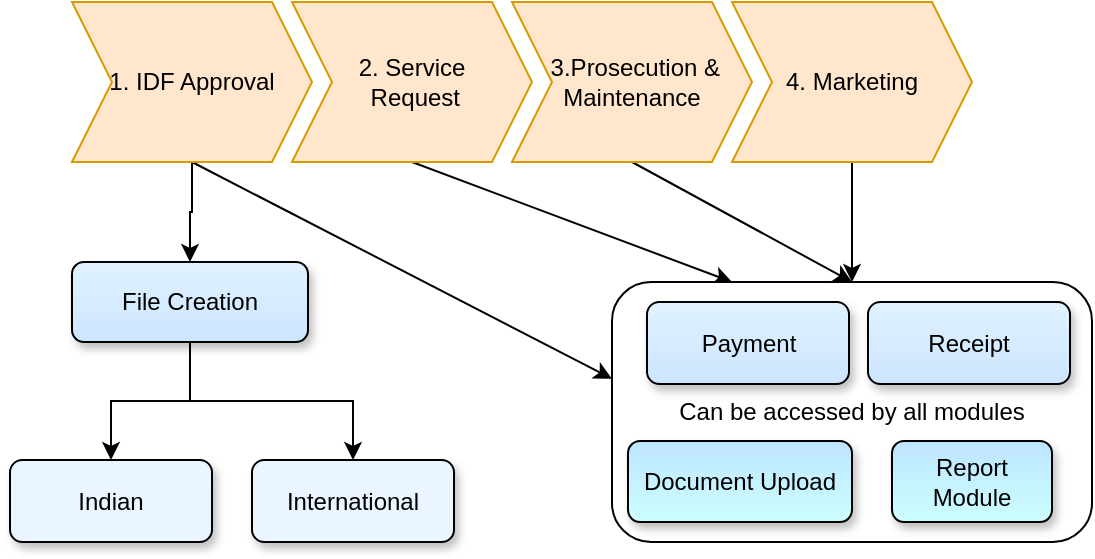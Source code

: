 <mxfile version="13.7.4" type="github">
  <diagram id="lS6FSEpfENNUidl8pgp0" name="Page-1">
    <mxGraphModel dx="1038" dy="531" grid="1" gridSize="10" guides="1" tooltips="1" connect="1" arrows="1" fold="1" page="1" pageScale="1" pageWidth="850" pageHeight="1100" math="0" shadow="0">
      <root>
        <mxCell id="0" />
        <mxCell id="1" parent="0" />
        <mxCell id="kxp2x3skO5f2kSs0l1-3-11" value="" style="edgeStyle=orthogonalEdgeStyle;rounded=0;orthogonalLoop=1;jettySize=auto;html=1;" edge="1" parent="1" source="kxp2x3skO5f2kSs0l1-3-2" target="kxp2x3skO5f2kSs0l1-3-10">
          <mxGeometry relative="1" as="geometry" />
        </mxCell>
        <mxCell id="kxp2x3skO5f2kSs0l1-3-16" style="rounded=0;orthogonalLoop=1;jettySize=auto;html=1;exitX=0.5;exitY=1;exitDx=0;exitDy=0;" edge="1" parent="1" source="kxp2x3skO5f2kSs0l1-3-2">
          <mxGeometry relative="1" as="geometry">
            <mxPoint x="350" y="358.387" as="targetPoint" />
          </mxGeometry>
        </mxCell>
        <mxCell id="kxp2x3skO5f2kSs0l1-3-2" value="1. IDF Approval" style="shape=step;perimeter=stepPerimeter;whiteSpace=wrap;html=1;fixedSize=1;fillColor=#ffe6cc;strokeColor=#d79b00;" vertex="1" parent="1">
          <mxGeometry x="80" y="170" width="120" height="80" as="geometry" />
        </mxCell>
        <mxCell id="kxp2x3skO5f2kSs0l1-3-26" style="edgeStyle=none;rounded=0;orthogonalLoop=1;jettySize=auto;html=1;exitX=0.5;exitY=1;exitDx=0;exitDy=0;entryX=0.25;entryY=0;entryDx=0;entryDy=0;" edge="1" parent="1" source="kxp2x3skO5f2kSs0l1-3-3" target="kxp2x3skO5f2kSs0l1-3-25">
          <mxGeometry relative="1" as="geometry" />
        </mxCell>
        <mxCell id="kxp2x3skO5f2kSs0l1-3-3" value="2. Service&lt;br&gt;&amp;nbsp;Request" style="shape=step;perimeter=stepPerimeter;whiteSpace=wrap;html=1;fixedSize=1;fillColor=#ffe6cc;strokeColor=#d79b00;" vertex="1" parent="1">
          <mxGeometry x="190" y="170" width="120" height="80" as="geometry" />
        </mxCell>
        <mxCell id="kxp2x3skO5f2kSs0l1-3-27" style="edgeStyle=none;rounded=0;orthogonalLoop=1;jettySize=auto;html=1;entryX=0.5;entryY=0;entryDx=0;entryDy=0;exitX=0.5;exitY=1;exitDx=0;exitDy=0;" edge="1" parent="1" source="kxp2x3skO5f2kSs0l1-3-4" target="kxp2x3skO5f2kSs0l1-3-25">
          <mxGeometry relative="1" as="geometry" />
        </mxCell>
        <mxCell id="kxp2x3skO5f2kSs0l1-3-4" value="&amp;nbsp;3.Prosecution &amp;amp;&lt;br&gt;Maintenance" style="shape=step;perimeter=stepPerimeter;whiteSpace=wrap;html=1;fixedSize=1;fillColor=#ffe6cc;strokeColor=#d79b00;" vertex="1" parent="1">
          <mxGeometry x="300" y="170" width="120" height="80" as="geometry" />
        </mxCell>
        <mxCell id="kxp2x3skO5f2kSs0l1-3-28" style="edgeStyle=none;rounded=0;orthogonalLoop=1;jettySize=auto;html=1;entryX=0.5;entryY=0;entryDx=0;entryDy=0;" edge="1" parent="1" source="kxp2x3skO5f2kSs0l1-3-5" target="kxp2x3skO5f2kSs0l1-3-25">
          <mxGeometry relative="1" as="geometry" />
        </mxCell>
        <mxCell id="kxp2x3skO5f2kSs0l1-3-5" value="4. Marketing" style="shape=step;perimeter=stepPerimeter;whiteSpace=wrap;html=1;fixedSize=1;fillColor=#ffe6cc;strokeColor=#d79b00;" vertex="1" parent="1">
          <mxGeometry x="410" y="170" width="120" height="80" as="geometry" />
        </mxCell>
        <mxCell id="kxp2x3skO5f2kSs0l1-3-8" value="Indian" style="rounded=1;whiteSpace=wrap;html=1;gradientColor=none;fillColor=#EBF5FF;shadow=1;" vertex="1" parent="1">
          <mxGeometry x="49" y="399" width="101" height="41" as="geometry" />
        </mxCell>
        <mxCell id="kxp2x3skO5f2kSs0l1-3-9" value="International" style="rounded=1;whiteSpace=wrap;html=1;gradientColor=none;fillColor=#EBF5FF;shadow=1;" vertex="1" parent="1">
          <mxGeometry x="170" y="399" width="101" height="41" as="geometry" />
        </mxCell>
        <mxCell id="kxp2x3skO5f2kSs0l1-3-12" style="edgeStyle=orthogonalEdgeStyle;rounded=0;orthogonalLoop=1;jettySize=auto;html=1;entryX=0.5;entryY=0;entryDx=0;entryDy=0;" edge="1" parent="1" source="kxp2x3skO5f2kSs0l1-3-10" target="kxp2x3skO5f2kSs0l1-3-8">
          <mxGeometry relative="1" as="geometry" />
        </mxCell>
        <mxCell id="kxp2x3skO5f2kSs0l1-3-13" style="edgeStyle=orthogonalEdgeStyle;rounded=0;orthogonalLoop=1;jettySize=auto;html=1;exitX=0.5;exitY=1;exitDx=0;exitDy=0;entryX=0.5;entryY=0;entryDx=0;entryDy=0;" edge="1" parent="1" source="kxp2x3skO5f2kSs0l1-3-10" target="kxp2x3skO5f2kSs0l1-3-9">
          <mxGeometry relative="1" as="geometry" />
        </mxCell>
        <mxCell id="kxp2x3skO5f2kSs0l1-3-10" value="File Creation" style="rounded=1;whiteSpace=wrap;html=1;fillColor=#E0F2FF;shadow=1;gradientColor=#CCE5FF;" vertex="1" parent="1">
          <mxGeometry x="80" y="300" width="118" height="40" as="geometry" />
        </mxCell>
        <mxCell id="kxp2x3skO5f2kSs0l1-3-25" value="Can be accessed by all modules" style="rounded=1;whiteSpace=wrap;html=1;" vertex="1" parent="1">
          <mxGeometry x="350" y="310" width="240" height="130" as="geometry" />
        </mxCell>
        <mxCell id="kxp2x3skO5f2kSs0l1-3-29" value="Payment" style="rounded=1;whiteSpace=wrap;html=1;fillColor=#E0F2FF;shadow=1;gradientColor=#CCE5FF;" vertex="1" parent="1">
          <mxGeometry x="367.5" y="320" width="101" height="41" as="geometry" />
        </mxCell>
        <mxCell id="kxp2x3skO5f2kSs0l1-3-30" value="Receipt" style="rounded=1;whiteSpace=wrap;html=1;fillColor=#E0F2FF;shadow=1;gradientColor=#CCE5FF;" vertex="1" parent="1">
          <mxGeometry x="478" y="320" width="101" height="41" as="geometry" />
        </mxCell>
        <mxCell id="kxp2x3skO5f2kSs0l1-3-31" value="Document Upload" style="rounded=1;whiteSpace=wrap;html=1;fillColor=#BDE4FF;gradientColor=#CCFFFF;shadow=1;" vertex="1" parent="1">
          <mxGeometry x="358" y="389.5" width="112" height="40.5" as="geometry" />
        </mxCell>
        <mxCell id="kxp2x3skO5f2kSs0l1-3-32" value="Report Module" style="rounded=1;whiteSpace=wrap;html=1;fillColor=#BDE4FF;gradientColor=#CCFFFF;shadow=1;" vertex="1" parent="1">
          <mxGeometry x="490" y="389.5" width="80" height="40.5" as="geometry" />
        </mxCell>
      </root>
    </mxGraphModel>
  </diagram>
</mxfile>
